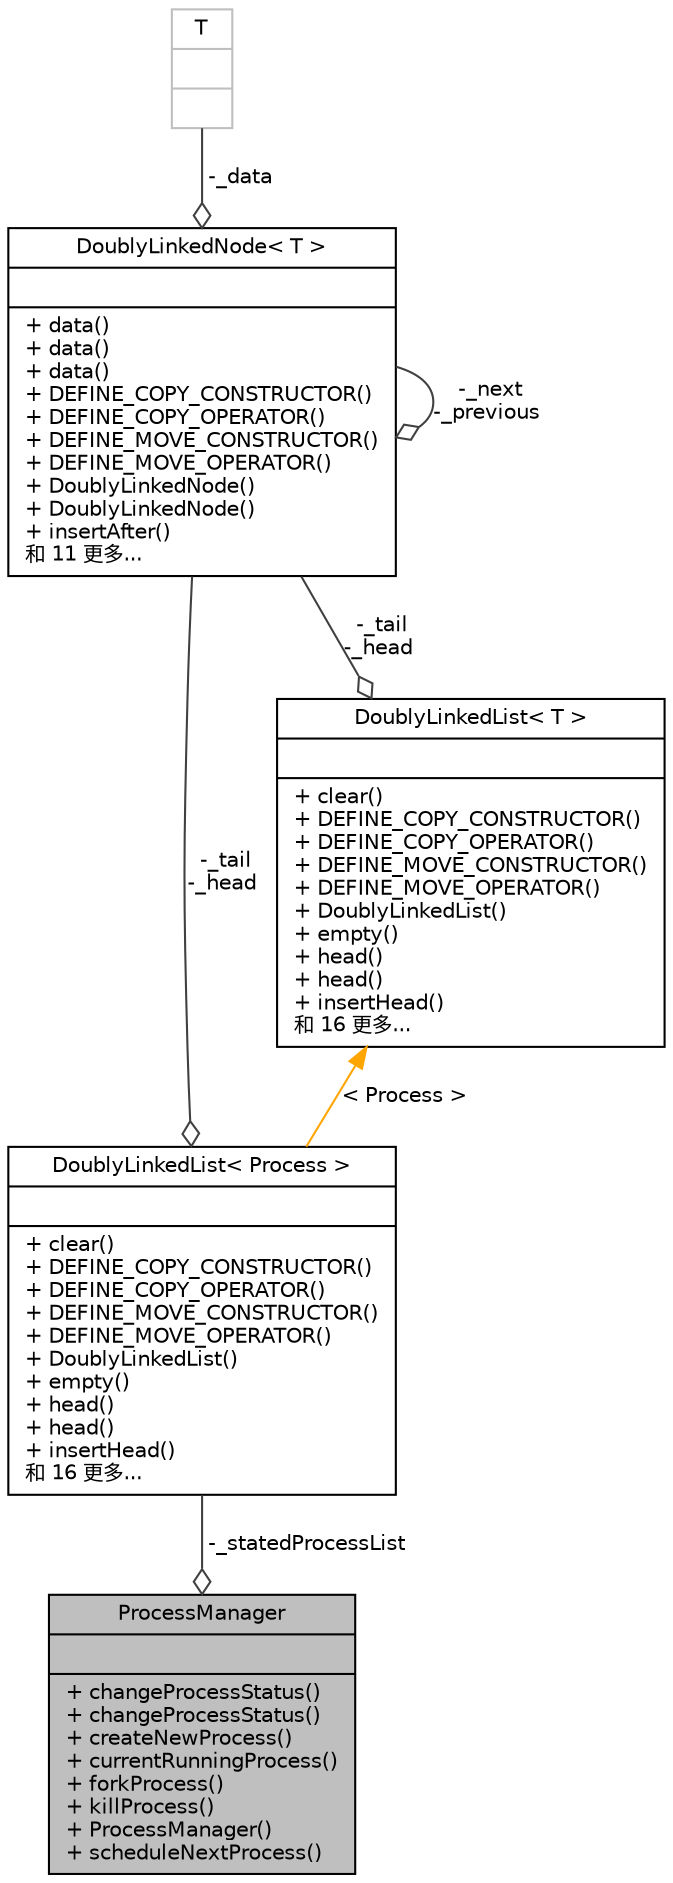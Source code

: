digraph "ProcessManager"
{
  edge [fontname="Helvetica",fontsize="10",labelfontname="Helvetica",labelfontsize="10"];
  node [fontname="Helvetica",fontsize="10",shape=record];
  Node733 [label="{ProcessManager\n||+ changeProcessStatus()\l+ changeProcessStatus()\l+ createNewProcess()\l+ currentRunningProcess()\l+ forkProcess()\l+ killProcess()\l+ ProcessManager()\l+ scheduleNextProcess()\l}",height=0.2,width=0.4,color="black", fillcolor="grey75", style="filled", fontcolor="black"];
  Node734 -> Node733 [color="grey25",fontsize="10",style="solid",label=" -_statedProcessList" ,arrowhead="odiamond",fontname="Helvetica"];
  Node734 [label="{DoublyLinkedList\< Process \>\n||+ clear()\l+ DEFINE_COPY_CONSTRUCTOR()\l+ DEFINE_COPY_OPERATOR()\l+ DEFINE_MOVE_CONSTRUCTOR()\l+ DEFINE_MOVE_OPERATOR()\l+ DoublyLinkedList()\l+ empty()\l+ head()\l+ head()\l+ insertHead()\l和 16 更多...\l}",height=0.2,width=0.4,color="black", fillcolor="white", style="filled",URL="$da/dfa/class_doubly_linked_list.html"];
  Node735 -> Node734 [color="grey25",fontsize="10",style="solid",label=" -_tail\n-_head" ,arrowhead="odiamond",fontname="Helvetica"];
  Node735 [label="{DoublyLinkedNode\< T \>\n||+ data()\l+ data()\l+ data()\l+ DEFINE_COPY_CONSTRUCTOR()\l+ DEFINE_COPY_OPERATOR()\l+ DEFINE_MOVE_CONSTRUCTOR()\l+ DEFINE_MOVE_OPERATOR()\l+ DoublyLinkedNode()\l+ DoublyLinkedNode()\l+ insertAfter()\l和 11 更多...\l}",height=0.2,width=0.4,color="black", fillcolor="white", style="filled",URL="$d9/da3/class_doubly_linked_node.html"];
  Node735 -> Node735 [color="grey25",fontsize="10",style="solid",label=" -_next\n-_previous" ,arrowhead="odiamond",fontname="Helvetica"];
  Node736 -> Node735 [color="grey25",fontsize="10",style="solid",label=" -_data" ,arrowhead="odiamond",fontname="Helvetica"];
  Node736 [label="{T\n||}",height=0.2,width=0.4,color="grey75", fillcolor="white", style="filled"];
  Node737 -> Node734 [dir="back",color="orange",fontsize="10",style="solid",label=" \< Process \>" ,fontname="Helvetica"];
  Node737 [label="{DoublyLinkedList\< T \>\n||+ clear()\l+ DEFINE_COPY_CONSTRUCTOR()\l+ DEFINE_COPY_OPERATOR()\l+ DEFINE_MOVE_CONSTRUCTOR()\l+ DEFINE_MOVE_OPERATOR()\l+ DoublyLinkedList()\l+ empty()\l+ head()\l+ head()\l+ insertHead()\l和 16 更多...\l}",height=0.2,width=0.4,color="black", fillcolor="white", style="filled",URL="$da/dfa/class_doubly_linked_list.html"];
  Node735 -> Node737 [color="grey25",fontsize="10",style="solid",label=" -_tail\n-_head" ,arrowhead="odiamond",fontname="Helvetica"];
}
